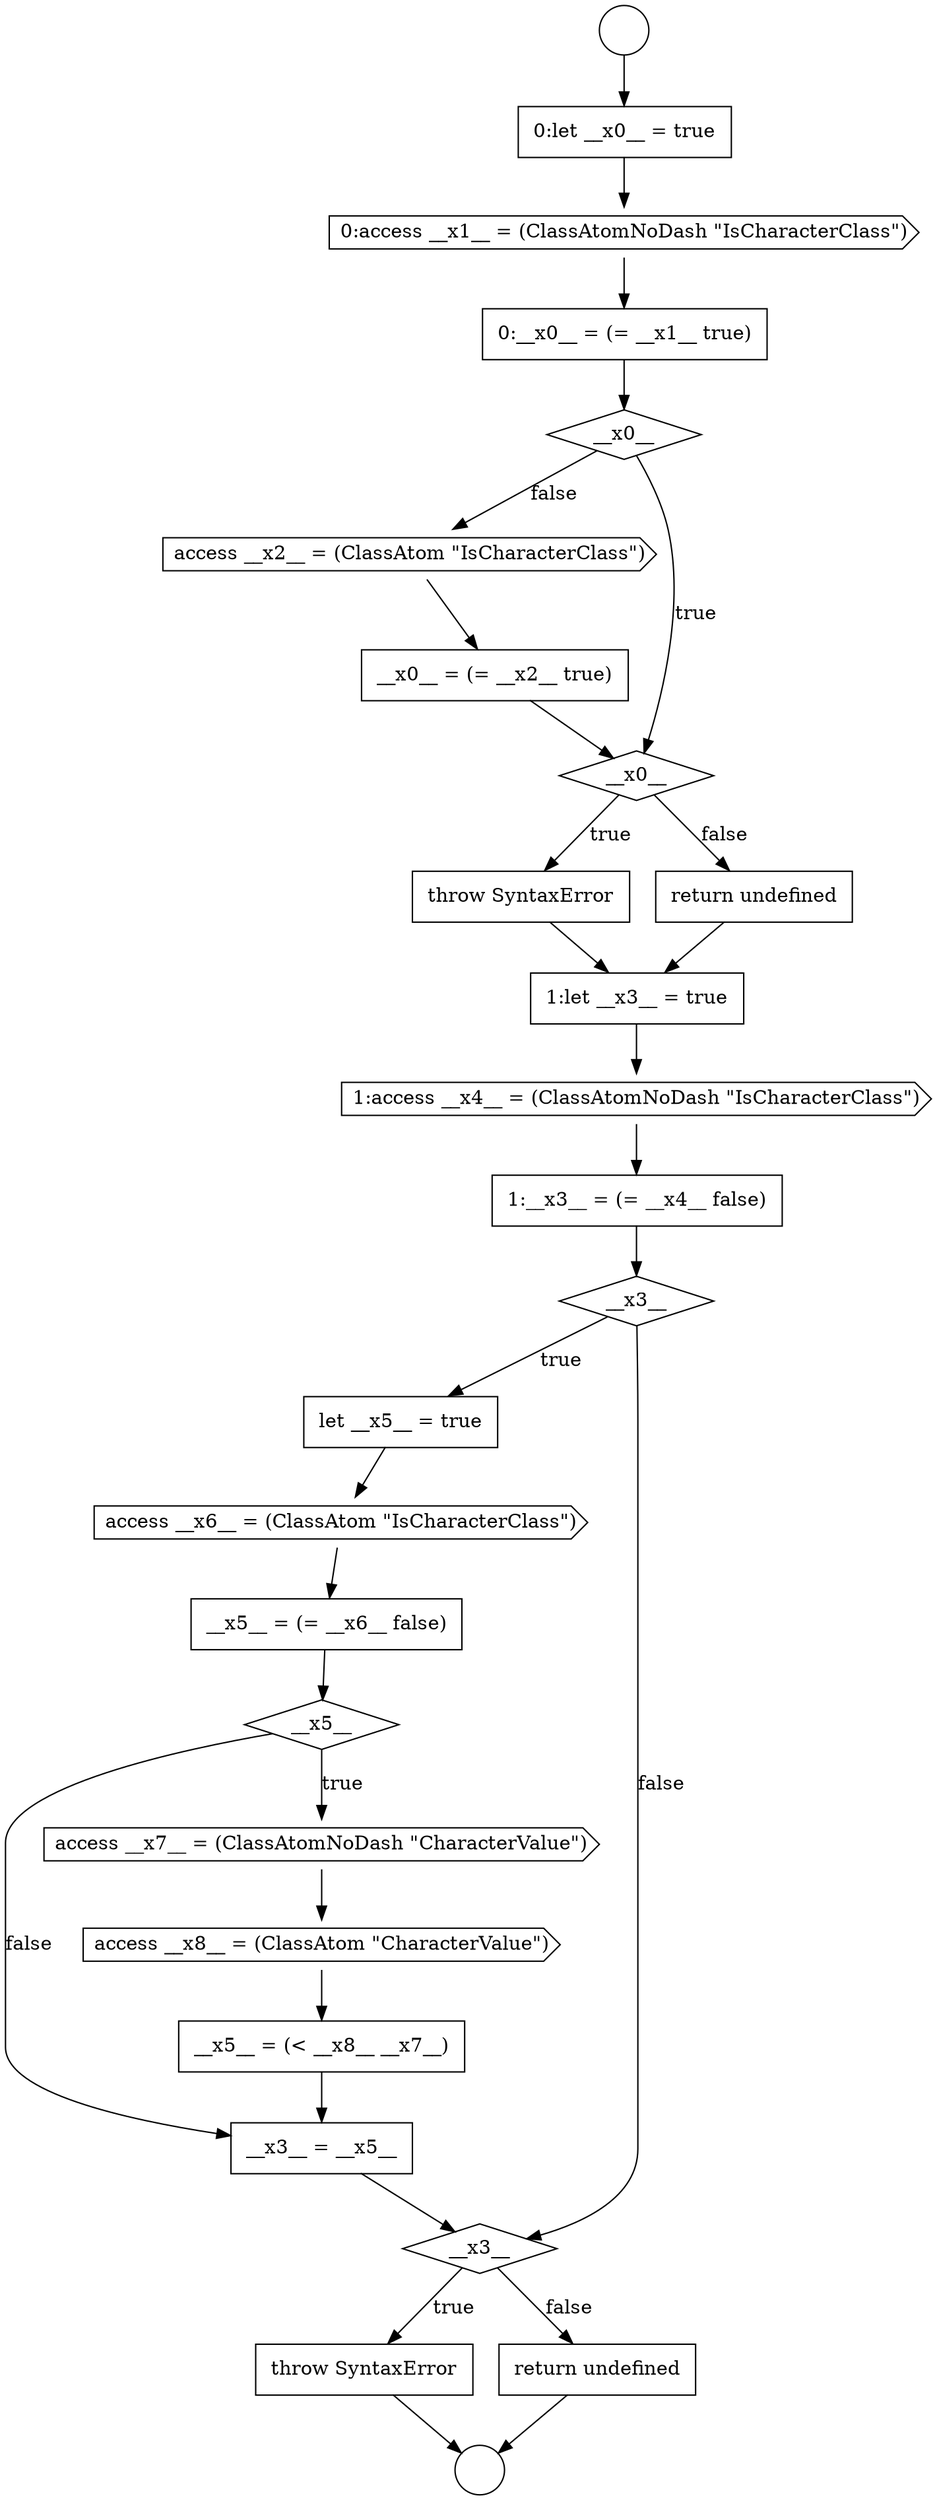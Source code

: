 digraph {
  node21688 [shape=none, margin=0, label=<<font color="black">
    <table border="0" cellborder="1" cellspacing="0" cellpadding="10">
      <tr><td align="left">throw SyntaxError</td></tr>
    </table>
  </font>> color="black" fillcolor="white" style=filled]
  node21684 [shape=cds, label=<<font color="black">access __x8__ = (ClassAtom &quot;CharacterValue&quot;)</font>> color="black" fillcolor="white" style=filled]
  node21669 [shape=diamond, label=<<font color="black">__x0__</font>> color="black" fillcolor="white" style=filled]
  node21677 [shape=none, margin=0, label=<<font color="black">
    <table border="0" cellborder="1" cellspacing="0" cellpadding="10">
      <tr><td align="left">1:__x3__ = (= __x4__ false)</td></tr>
    </table>
  </font>> color="black" fillcolor="white" style=filled]
  node21665 [shape=circle label=" " color="black" fillcolor="white" style=filled]
  node21678 [shape=diamond, label=<<font color="black">__x3__</font>> color="black" fillcolor="white" style=filled]
  node21686 [shape=none, margin=0, label=<<font color="black">
    <table border="0" cellborder="1" cellspacing="0" cellpadding="10">
      <tr><td align="left">__x3__ = __x5__</td></tr>
    </table>
  </font>> color="black" fillcolor="white" style=filled]
  node21679 [shape=none, margin=0, label=<<font color="black">
    <table border="0" cellborder="1" cellspacing="0" cellpadding="10">
      <tr><td align="left">let __x5__ = true</td></tr>
    </table>
  </font>> color="black" fillcolor="white" style=filled]
  node21685 [shape=none, margin=0, label=<<font color="black">
    <table border="0" cellborder="1" cellspacing="0" cellpadding="10">
      <tr><td align="left">__x5__ = (&lt; __x8__ __x7__)</td></tr>
    </table>
  </font>> color="black" fillcolor="white" style=filled]
  node21670 [shape=cds, label=<<font color="black">access __x2__ = (ClassAtom &quot;IsCharacterClass&quot;)</font>> color="black" fillcolor="white" style=filled]
  node21668 [shape=none, margin=0, label=<<font color="black">
    <table border="0" cellborder="1" cellspacing="0" cellpadding="10">
      <tr><td align="left">0:__x0__ = (= __x1__ true)</td></tr>
    </table>
  </font>> color="black" fillcolor="white" style=filled]
  node21673 [shape=none, margin=0, label=<<font color="black">
    <table border="0" cellborder="1" cellspacing="0" cellpadding="10">
      <tr><td align="left">throw SyntaxError</td></tr>
    </table>
  </font>> color="black" fillcolor="white" style=filled]
  node21687 [shape=diamond, label=<<font color="black">__x3__</font>> color="black" fillcolor="white" style=filled]
  node21672 [shape=diamond, label=<<font color="black">__x0__</font>> color="black" fillcolor="white" style=filled]
  node21683 [shape=cds, label=<<font color="black">access __x7__ = (ClassAtomNoDash &quot;CharacterValue&quot;)</font>> color="black" fillcolor="white" style=filled]
  node21682 [shape=diamond, label=<<font color="black">__x5__</font>> color="black" fillcolor="white" style=filled]
  node21675 [shape=none, margin=0, label=<<font color="black">
    <table border="0" cellborder="1" cellspacing="0" cellpadding="10">
      <tr><td align="left">1:let __x3__ = true</td></tr>
    </table>
  </font>> color="black" fillcolor="white" style=filled]
  node21674 [shape=none, margin=0, label=<<font color="black">
    <table border="0" cellborder="1" cellspacing="0" cellpadding="10">
      <tr><td align="left">return undefined</td></tr>
    </table>
  </font>> color="black" fillcolor="white" style=filled]
  node21664 [shape=circle label=" " color="black" fillcolor="white" style=filled]
  node21667 [shape=cds, label=<<font color="black">0:access __x1__ = (ClassAtomNoDash &quot;IsCharacterClass&quot;)</font>> color="black" fillcolor="white" style=filled]
  node21671 [shape=none, margin=0, label=<<font color="black">
    <table border="0" cellborder="1" cellspacing="0" cellpadding="10">
      <tr><td align="left">__x0__ = (= __x2__ true)</td></tr>
    </table>
  </font>> color="black" fillcolor="white" style=filled]
  node21689 [shape=none, margin=0, label=<<font color="black">
    <table border="0" cellborder="1" cellspacing="0" cellpadding="10">
      <tr><td align="left">return undefined</td></tr>
    </table>
  </font>> color="black" fillcolor="white" style=filled]
  node21676 [shape=cds, label=<<font color="black">1:access __x4__ = (ClassAtomNoDash &quot;IsCharacterClass&quot;)</font>> color="black" fillcolor="white" style=filled]
  node21681 [shape=none, margin=0, label=<<font color="black">
    <table border="0" cellborder="1" cellspacing="0" cellpadding="10">
      <tr><td align="left">__x5__ = (= __x6__ false)</td></tr>
    </table>
  </font>> color="black" fillcolor="white" style=filled]
  node21680 [shape=cds, label=<<font color="black">access __x6__ = (ClassAtom &quot;IsCharacterClass&quot;)</font>> color="black" fillcolor="white" style=filled]
  node21666 [shape=none, margin=0, label=<<font color="black">
    <table border="0" cellborder="1" cellspacing="0" cellpadding="10">
      <tr><td align="left">0:let __x0__ = true</td></tr>
    </table>
  </font>> color="black" fillcolor="white" style=filled]
  node21689 -> node21665 [ color="black"]
  node21687 -> node21688 [label=<<font color="black">true</font>> color="black"]
  node21687 -> node21689 [label=<<font color="black">false</font>> color="black"]
  node21664 -> node21666 [ color="black"]
  node21668 -> node21669 [ color="black"]
  node21681 -> node21682 [ color="black"]
  node21684 -> node21685 [ color="black"]
  node21669 -> node21672 [label=<<font color="black">true</font>> color="black"]
  node21669 -> node21670 [label=<<font color="black">false</font>> color="black"]
  node21671 -> node21672 [ color="black"]
  node21672 -> node21673 [label=<<font color="black">true</font>> color="black"]
  node21672 -> node21674 [label=<<font color="black">false</font>> color="black"]
  node21688 -> node21665 [ color="black"]
  node21682 -> node21683 [label=<<font color="black">true</font>> color="black"]
  node21682 -> node21686 [label=<<font color="black">false</font>> color="black"]
  node21678 -> node21679 [label=<<font color="black">true</font>> color="black"]
  node21678 -> node21687 [label=<<font color="black">false</font>> color="black"]
  node21676 -> node21677 [ color="black"]
  node21685 -> node21686 [ color="black"]
  node21675 -> node21676 [ color="black"]
  node21674 -> node21675 [ color="black"]
  node21686 -> node21687 [ color="black"]
  node21679 -> node21680 [ color="black"]
  node21677 -> node21678 [ color="black"]
  node21667 -> node21668 [ color="black"]
  node21666 -> node21667 [ color="black"]
  node21673 -> node21675 [ color="black"]
  node21670 -> node21671 [ color="black"]
  node21680 -> node21681 [ color="black"]
  node21683 -> node21684 [ color="black"]
}
